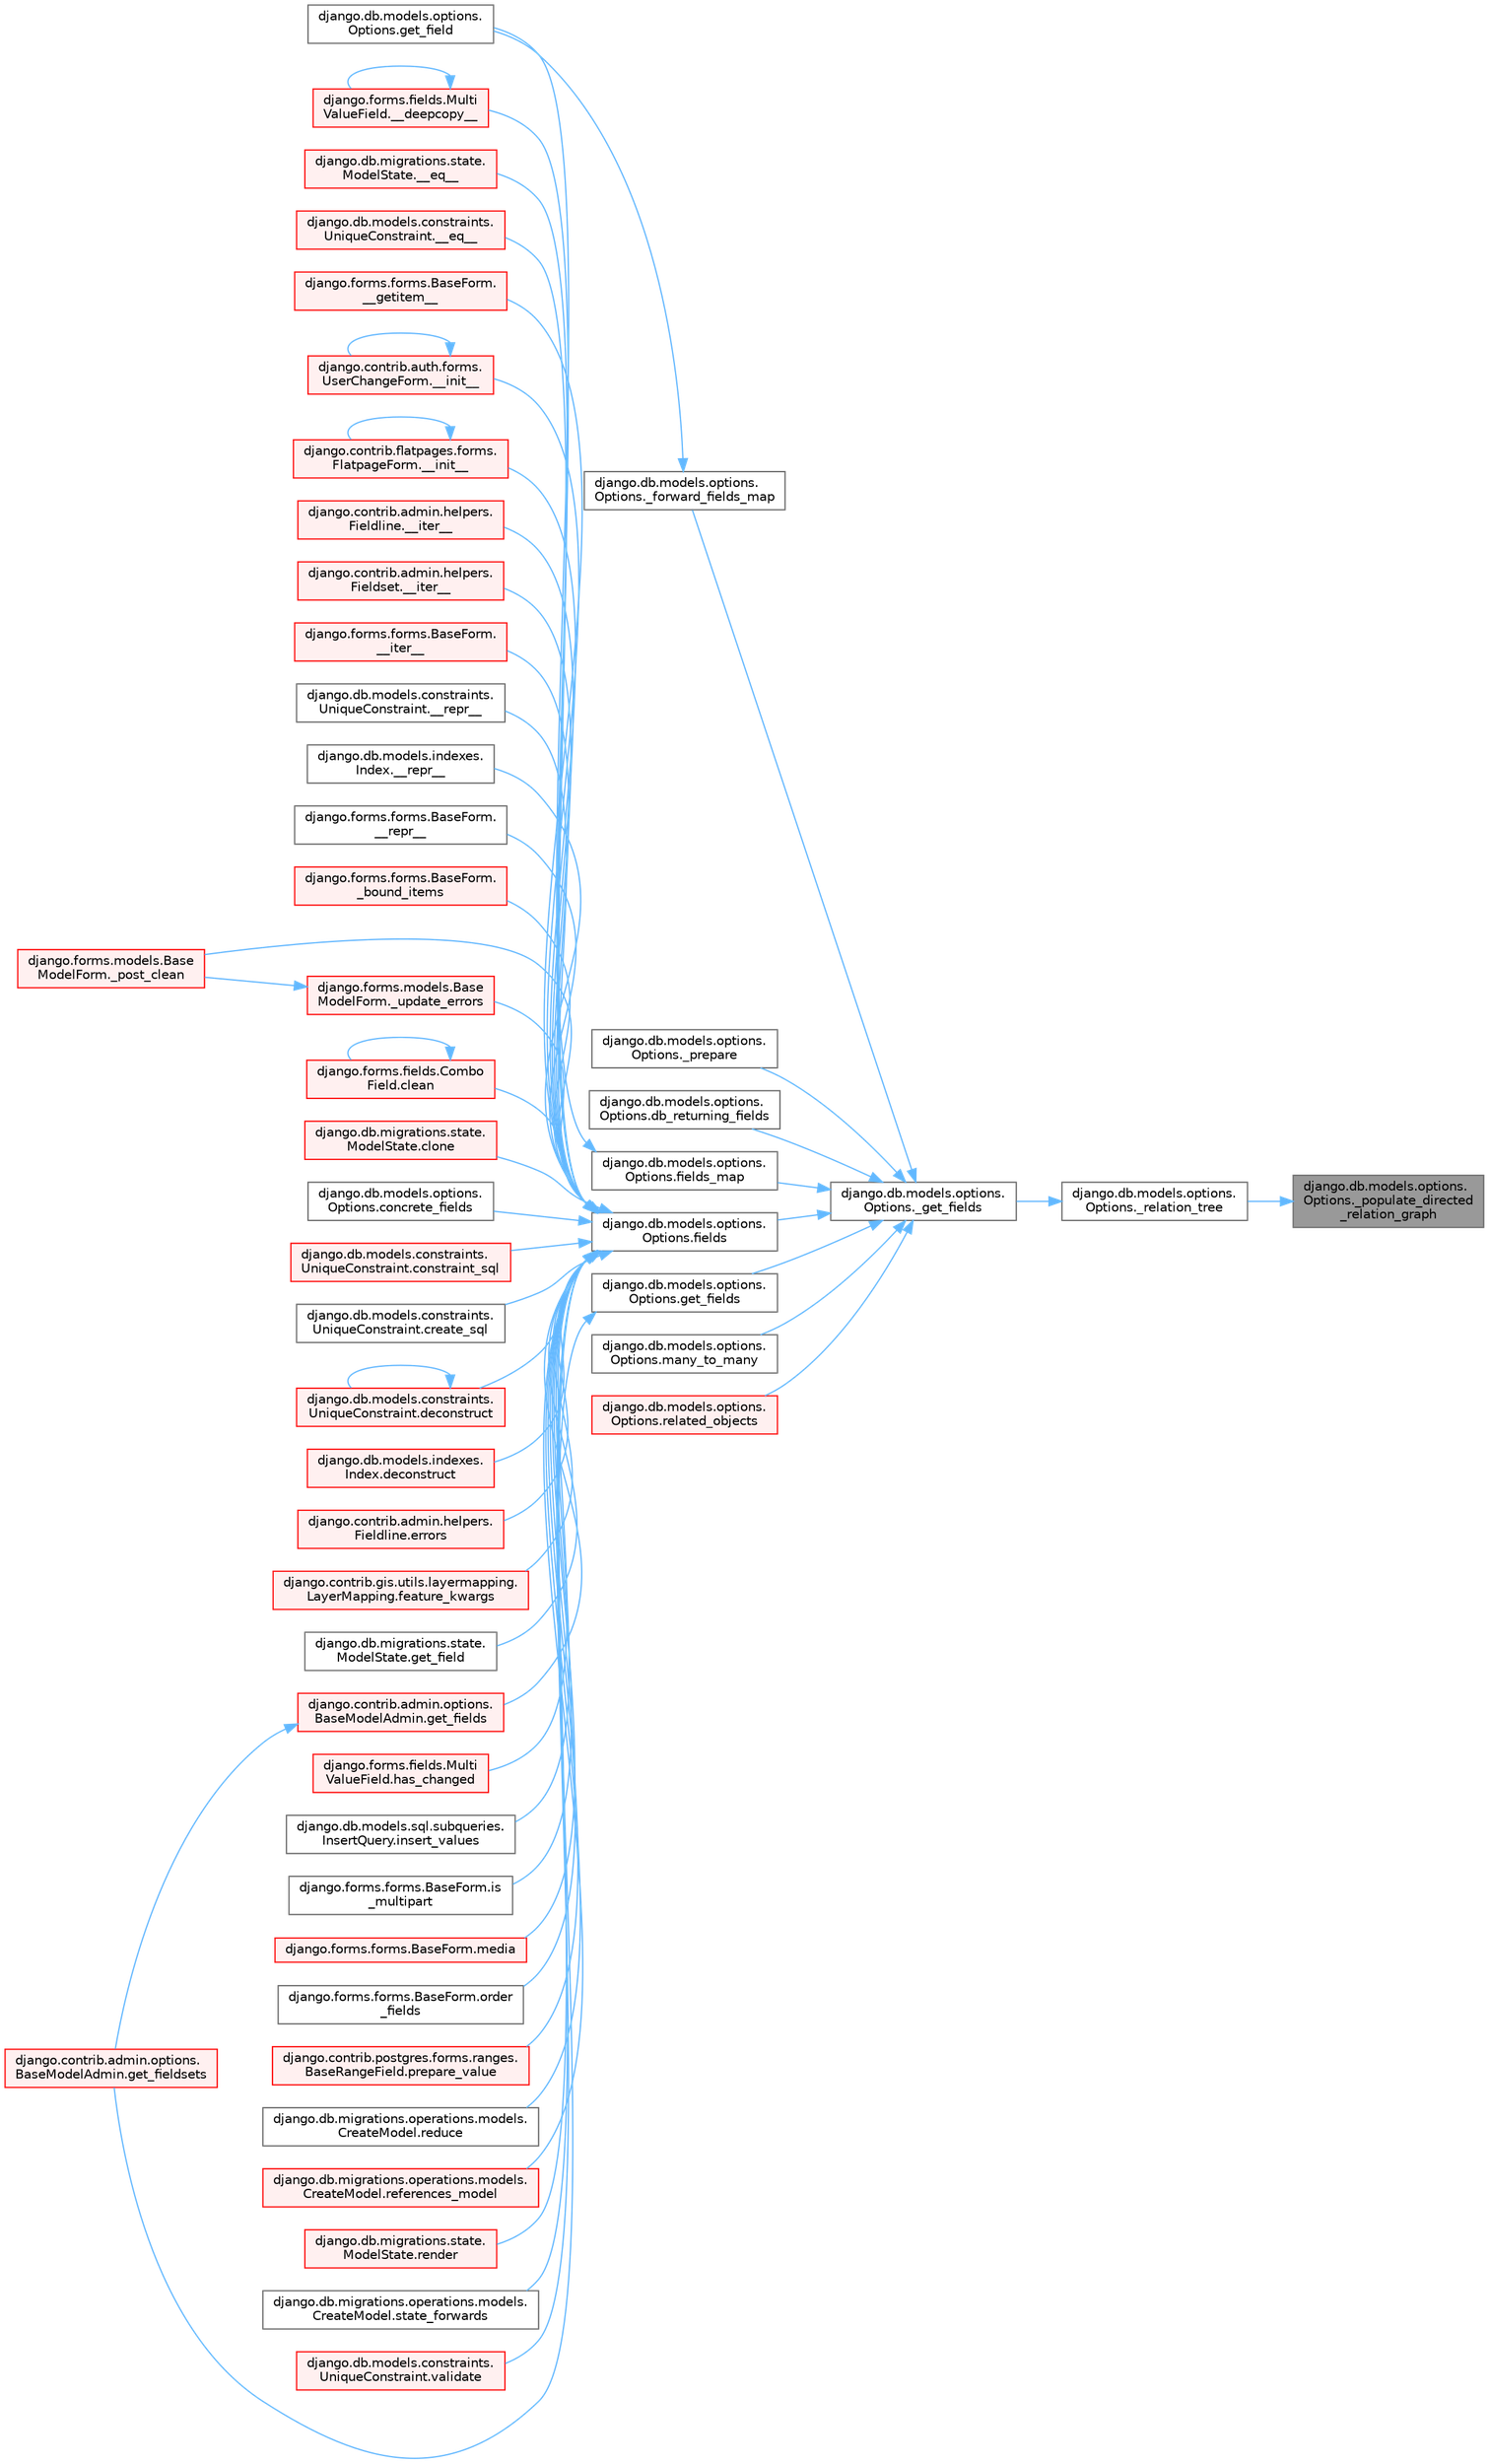 digraph "django.db.models.options.Options._populate_directed_relation_graph"
{
 // LATEX_PDF_SIZE
  bgcolor="transparent";
  edge [fontname=Helvetica,fontsize=10,labelfontname=Helvetica,labelfontsize=10];
  node [fontname=Helvetica,fontsize=10,shape=box,height=0.2,width=0.4];
  rankdir="RL";
  Node1 [id="Node000001",label="django.db.models.options.\lOptions._populate_directed\l_relation_graph",height=0.2,width=0.4,color="gray40", fillcolor="grey60", style="filled", fontcolor="black",tooltip=" "];
  Node1 -> Node2 [id="edge1_Node000001_Node000002",dir="back",color="steelblue1",style="solid",tooltip=" "];
  Node2 [id="Node000002",label="django.db.models.options.\lOptions._relation_tree",height=0.2,width=0.4,color="grey40", fillcolor="white", style="filled",URL="$classdjango_1_1db_1_1models_1_1options_1_1_options.html#a80c7d50b36ae27b75bab08c22aeafb8c",tooltip=" "];
  Node2 -> Node3 [id="edge2_Node000002_Node000003",dir="back",color="steelblue1",style="solid",tooltip=" "];
  Node3 [id="Node000003",label="django.db.models.options.\lOptions._get_fields",height=0.2,width=0.4,color="grey40", fillcolor="white", style="filled",URL="$classdjango_1_1db_1_1models_1_1options_1_1_options.html#adfc7204d4c77a86927ad1988009a3fd5",tooltip=" "];
  Node3 -> Node4 [id="edge3_Node000003_Node000004",dir="back",color="steelblue1",style="solid",tooltip=" "];
  Node4 [id="Node000004",label="django.db.models.options.\lOptions._forward_fields_map",height=0.2,width=0.4,color="grey40", fillcolor="white", style="filled",URL="$classdjango_1_1db_1_1models_1_1options_1_1_options.html#a005b7b1ce7e5f8babf7eb38e89c3af13",tooltip=" "];
  Node4 -> Node5 [id="edge4_Node000004_Node000005",dir="back",color="steelblue1",style="solid",tooltip=" "];
  Node5 [id="Node000005",label="django.db.models.options.\lOptions.get_field",height=0.2,width=0.4,color="grey40", fillcolor="white", style="filled",URL="$classdjango_1_1db_1_1models_1_1options_1_1_options.html#a7b29daacac0075236f1988dfe176b24d",tooltip=" "];
  Node3 -> Node6 [id="edge5_Node000003_Node000006",dir="back",color="steelblue1",style="solid",tooltip=" "];
  Node6 [id="Node000006",label="django.db.models.options.\lOptions._prepare",height=0.2,width=0.4,color="grey40", fillcolor="white", style="filled",URL="$classdjango_1_1db_1_1models_1_1options_1_1_options.html#a79eb6af7a1ca4e7e95eadf8c235af7d3",tooltip=" "];
  Node3 -> Node7 [id="edge6_Node000003_Node000007",dir="back",color="steelblue1",style="solid",tooltip=" "];
  Node7 [id="Node000007",label="django.db.models.options.\lOptions.db_returning_fields",height=0.2,width=0.4,color="grey40", fillcolor="white", style="filled",URL="$classdjango_1_1db_1_1models_1_1options_1_1_options.html#a21e33a37d6f87b0eed6a571e5e956263",tooltip=" "];
  Node3 -> Node8 [id="edge7_Node000003_Node000008",dir="back",color="steelblue1",style="solid",tooltip=" "];
  Node8 [id="Node000008",label="django.db.models.options.\lOptions.fields",height=0.2,width=0.4,color="grey40", fillcolor="white", style="filled",URL="$classdjango_1_1db_1_1models_1_1options_1_1_options.html#a6c7f47f4eb863aca3bf357275f7db3b8",tooltip=" "];
  Node8 -> Node9 [id="edge8_Node000008_Node000009",dir="back",color="steelblue1",style="solid",tooltip=" "];
  Node9 [id="Node000009",label="django.forms.fields.Multi\lValueField.__deepcopy__",height=0.2,width=0.4,color="red", fillcolor="#FFF0F0", style="filled",URL="$classdjango_1_1forms_1_1fields_1_1_multi_value_field.html#a4a0b98d1c7eaf929a4c1406db90c9195",tooltip=" "];
  Node9 -> Node9 [id="edge9_Node000009_Node000009",dir="back",color="steelblue1",style="solid",tooltip=" "];
  Node8 -> Node964 [id="edge10_Node000008_Node000964",dir="back",color="steelblue1",style="solid",tooltip=" "];
  Node964 [id="Node000964",label="django.db.migrations.state.\lModelState.__eq__",height=0.2,width=0.4,color="red", fillcolor="#FFF0F0", style="filled",URL="$classdjango_1_1db_1_1migrations_1_1state_1_1_model_state.html#ae338faa36574cfa53f86dac5ac80176d",tooltip=" "];
  Node8 -> Node452 [id="edge11_Node000008_Node000452",dir="back",color="steelblue1",style="solid",tooltip=" "];
  Node452 [id="Node000452",label="django.db.models.constraints.\lUniqueConstraint.__eq__",height=0.2,width=0.4,color="red", fillcolor="#FFF0F0", style="filled",URL="$classdjango_1_1db_1_1models_1_1constraints_1_1_unique_constraint.html#a1a877e5c6def4673a480b3fd44e3ad19",tooltip=" "];
  Node8 -> Node3187 [id="edge12_Node000008_Node003187",dir="back",color="steelblue1",style="solid",tooltip=" "];
  Node3187 [id="Node003187",label="django.forms.forms.BaseForm.\l__getitem__",height=0.2,width=0.4,color="red", fillcolor="#FFF0F0", style="filled",URL="$classdjango_1_1forms_1_1forms_1_1_base_form.html#a6ab2265215f4521871868c6087918c0a",tooltip=" "];
  Node8 -> Node3188 [id="edge13_Node000008_Node003188",dir="back",color="steelblue1",style="solid",tooltip=" "];
  Node3188 [id="Node003188",label="django.contrib.auth.forms.\lUserChangeForm.__init__",height=0.2,width=0.4,color="red", fillcolor="#FFF0F0", style="filled",URL="$classdjango_1_1contrib_1_1auth_1_1forms_1_1_user_change_form.html#a537242e789c1c51b6fab265912c093e7",tooltip=" "];
  Node3188 -> Node3188 [id="edge14_Node003188_Node003188",dir="back",color="steelblue1",style="solid",tooltip=" "];
  Node8 -> Node3189 [id="edge15_Node000008_Node003189",dir="back",color="steelblue1",style="solid",tooltip=" "];
  Node3189 [id="Node003189",label="django.contrib.flatpages.forms.\lFlatpageForm.__init__",height=0.2,width=0.4,color="red", fillcolor="#FFF0F0", style="filled",URL="$classdjango_1_1contrib_1_1flatpages_1_1forms_1_1_flatpage_form.html#a03940756fd7b38d789056a2e198344cf",tooltip=" "];
  Node3189 -> Node3189 [id="edge16_Node003189_Node003189",dir="back",color="steelblue1",style="solid",tooltip=" "];
  Node8 -> Node3190 [id="edge17_Node000008_Node003190",dir="back",color="steelblue1",style="solid",tooltip=" "];
  Node3190 [id="Node003190",label="django.contrib.admin.helpers.\lFieldline.__iter__",height=0.2,width=0.4,color="red", fillcolor="#FFF0F0", style="filled",URL="$classdjango_1_1contrib_1_1admin_1_1helpers_1_1_fieldline.html#aa5b83ac2979da848a3a5263fb6ee7ffa",tooltip=" "];
  Node8 -> Node3191 [id="edge18_Node000008_Node003191",dir="back",color="steelblue1",style="solid",tooltip=" "];
  Node3191 [id="Node003191",label="django.contrib.admin.helpers.\lFieldset.__iter__",height=0.2,width=0.4,color="red", fillcolor="#FFF0F0", style="filled",URL="$classdjango_1_1contrib_1_1admin_1_1helpers_1_1_fieldset.html#a103e536fa6514e6cbf4d362eaa76c8ac",tooltip=" "];
  Node8 -> Node3192 [id="edge19_Node000008_Node003192",dir="back",color="steelblue1",style="solid",tooltip=" "];
  Node3192 [id="Node003192",label="django.forms.forms.BaseForm.\l__iter__",height=0.2,width=0.4,color="red", fillcolor="#FFF0F0", style="filled",URL="$classdjango_1_1forms_1_1forms_1_1_base_form.html#a81c2551012184641d2f91a476c825967",tooltip=" "];
  Node8 -> Node454 [id="edge20_Node000008_Node000454",dir="back",color="steelblue1",style="solid",tooltip=" "];
  Node454 [id="Node000454",label="django.db.models.constraints.\lUniqueConstraint.__repr__",height=0.2,width=0.4,color="grey40", fillcolor="white", style="filled",URL="$classdjango_1_1db_1_1models_1_1constraints_1_1_unique_constraint.html#a182454ed288d36d2033f34e2442e63b6",tooltip=" "];
  Node8 -> Node455 [id="edge21_Node000008_Node000455",dir="back",color="steelblue1",style="solid",tooltip=" "];
  Node455 [id="Node000455",label="django.db.models.indexes.\lIndex.__repr__",height=0.2,width=0.4,color="grey40", fillcolor="white", style="filled",URL="$classdjango_1_1db_1_1models_1_1indexes_1_1_index.html#a491779817a13ed7b81a3fa01cb34b2c6",tooltip=" "];
  Node8 -> Node3193 [id="edge22_Node000008_Node003193",dir="back",color="steelblue1",style="solid",tooltip=" "];
  Node3193 [id="Node003193",label="django.forms.forms.BaseForm.\l__repr__",height=0.2,width=0.4,color="grey40", fillcolor="white", style="filled",URL="$classdjango_1_1forms_1_1forms_1_1_base_form.html#a1b6f27b24acfb1ff29323228a1d3ae7a",tooltip=" "];
  Node8 -> Node3194 [id="edge23_Node000008_Node003194",dir="back",color="steelblue1",style="solid",tooltip=" "];
  Node3194 [id="Node003194",label="django.forms.forms.BaseForm.\l_bound_items",height=0.2,width=0.4,color="red", fillcolor="#FFF0F0", style="filled",URL="$classdjango_1_1forms_1_1forms_1_1_base_form.html#a688934dfe5db00876f776b92ed8d84d8",tooltip=" "];
  Node8 -> Node127 [id="edge24_Node000008_Node000127",dir="back",color="steelblue1",style="solid",tooltip=" "];
  Node127 [id="Node000127",label="django.forms.models.Base\lModelForm._post_clean",height=0.2,width=0.4,color="red", fillcolor="#FFF0F0", style="filled",URL="$classdjango_1_1forms_1_1models_1_1_base_model_form.html#a83e1c0ea3ba97f3a496d07955d1bf124",tooltip=" "];
  Node8 -> Node3196 [id="edge25_Node000008_Node003196",dir="back",color="steelblue1",style="solid",tooltip=" "];
  Node3196 [id="Node003196",label="django.forms.models.Base\lModelForm._update_errors",height=0.2,width=0.4,color="red", fillcolor="#FFF0F0", style="filled",URL="$classdjango_1_1forms_1_1models_1_1_base_model_form.html#a75de5a1b3fc58d5f16f7f85f2ef82ab0",tooltip=" "];
  Node3196 -> Node127 [id="edge26_Node003196_Node000127",dir="back",color="steelblue1",style="solid",tooltip=" "];
  Node8 -> Node3198 [id="edge27_Node000008_Node003198",dir="back",color="steelblue1",style="solid",tooltip=" "];
  Node3198 [id="Node003198",label="django.forms.fields.Combo\lField.clean",height=0.2,width=0.4,color="red", fillcolor="#FFF0F0", style="filled",URL="$classdjango_1_1forms_1_1fields_1_1_combo_field.html#aaffcccde28ec97a13aa4205495a394f2",tooltip=" "];
  Node3198 -> Node3198 [id="edge28_Node003198_Node003198",dir="back",color="steelblue1",style="solid",tooltip=" "];
  Node8 -> Node1390 [id="edge29_Node000008_Node001390",dir="back",color="steelblue1",style="solid",tooltip=" "];
  Node1390 [id="Node001390",label="django.db.migrations.state.\lModelState.clone",height=0.2,width=0.4,color="red", fillcolor="#FFF0F0", style="filled",URL="$classdjango_1_1db_1_1migrations_1_1state_1_1_model_state.html#a8c95c79710929be2c1fe723bb3f50d43",tooltip=" "];
  Node8 -> Node3199 [id="edge30_Node000008_Node003199",dir="back",color="steelblue1",style="solid",tooltip=" "];
  Node3199 [id="Node003199",label="django.db.models.options.\lOptions.concrete_fields",height=0.2,width=0.4,color="grey40", fillcolor="white", style="filled",URL="$classdjango_1_1db_1_1models_1_1options_1_1_options.html#a1fd2eda6e6d6881e4073f0273d8d1cb4",tooltip=" "];
  Node8 -> Node461 [id="edge31_Node000008_Node000461",dir="back",color="steelblue1",style="solid",tooltip=" "];
  Node461 [id="Node000461",label="django.db.models.constraints.\lUniqueConstraint.constraint_sql",height=0.2,width=0.4,color="red", fillcolor="#FFF0F0", style="filled",URL="$classdjango_1_1db_1_1models_1_1constraints_1_1_unique_constraint.html#ad8e91d3d3fb576b5000de9908877754d",tooltip=" "];
  Node8 -> Node462 [id="edge32_Node000008_Node000462",dir="back",color="steelblue1",style="solid",tooltip=" "];
  Node462 [id="Node000462",label="django.db.models.constraints.\lUniqueConstraint.create_sql",height=0.2,width=0.4,color="grey40", fillcolor="white", style="filled",URL="$classdjango_1_1db_1_1models_1_1constraints_1_1_unique_constraint.html#ad0cc45d12329073fac8ae7b419a34cae",tooltip=" "];
  Node8 -> Node701 [id="edge33_Node000008_Node000701",dir="back",color="steelblue1",style="solid",tooltip=" "];
  Node701 [id="Node000701",label="django.db.models.constraints.\lUniqueConstraint.deconstruct",height=0.2,width=0.4,color="red", fillcolor="#FFF0F0", style="filled",URL="$classdjango_1_1db_1_1models_1_1constraints_1_1_unique_constraint.html#a79dd632a14039b180b2b909fefcfce70",tooltip=" "];
  Node701 -> Node701 [id="edge34_Node000701_Node000701",dir="back",color="steelblue1",style="solid",tooltip=" "];
  Node8 -> Node715 [id="edge35_Node000008_Node000715",dir="back",color="steelblue1",style="solid",tooltip=" "];
  Node715 [id="Node000715",label="django.db.models.indexes.\lIndex.deconstruct",height=0.2,width=0.4,color="red", fillcolor="#FFF0F0", style="filled",URL="$classdjango_1_1db_1_1models_1_1indexes_1_1_index.html#ad28ee8ce2b1da28df32f78ea1c2d9741",tooltip=" "];
  Node8 -> Node3200 [id="edge36_Node000008_Node003200",dir="back",color="steelblue1",style="solid",tooltip=" "];
  Node3200 [id="Node003200",label="django.contrib.admin.helpers.\lFieldline.errors",height=0.2,width=0.4,color="red", fillcolor="#FFF0F0", style="filled",URL="$classdjango_1_1contrib_1_1admin_1_1helpers_1_1_fieldline.html#ac0094313ce4b91212414f914a381499d",tooltip=" "];
  Node8 -> Node709 [id="edge37_Node000008_Node000709",dir="back",color="steelblue1",style="solid",tooltip=" "];
  Node709 [id="Node000709",label="django.contrib.gis.utils.layermapping.\lLayerMapping.feature_kwargs",height=0.2,width=0.4,color="red", fillcolor="#FFF0F0", style="filled",URL="$classdjango_1_1contrib_1_1gis_1_1utils_1_1layermapping_1_1_layer_mapping.html#a2e4aa507355c0e3b3da72dde9a9284b0",tooltip=" "];
  Node8 -> Node1464 [id="edge38_Node000008_Node001464",dir="back",color="steelblue1",style="solid",tooltip=" "];
  Node1464 [id="Node001464",label="django.db.migrations.state.\lModelState.get_field",height=0.2,width=0.4,color="grey40", fillcolor="white", style="filled",URL="$classdjango_1_1db_1_1migrations_1_1state_1_1_model_state.html#af21121f3674d8365918c90e93123a54a",tooltip=" "];
  Node8 -> Node1886 [id="edge39_Node000008_Node001886",dir="back",color="steelblue1",style="solid",tooltip=" "];
  Node1886 [id="Node001886",label="django.contrib.admin.options.\lBaseModelAdmin.get_fields",height=0.2,width=0.4,color="red", fillcolor="#FFF0F0", style="filled",URL="$classdjango_1_1contrib_1_1admin_1_1options_1_1_base_model_admin.html#afaa9b382fea65a4ff01bd97c33fe0c2c",tooltip=" "];
  Node1886 -> Node1887 [id="edge40_Node001886_Node001887",dir="back",color="steelblue1",style="solid",tooltip=" "];
  Node1887 [id="Node001887",label="django.contrib.admin.options.\lBaseModelAdmin.get_fieldsets",height=0.2,width=0.4,color="red", fillcolor="#FFF0F0", style="filled",URL="$classdjango_1_1contrib_1_1admin_1_1options_1_1_base_model_admin.html#ad7e239e34ac459bcbe73cc0ef014249e",tooltip=" "];
  Node8 -> Node3077 [id="edge41_Node000008_Node003077",dir="back",color="steelblue1",style="solid",tooltip=" "];
  Node3077 [id="Node003077",label="django.forms.fields.Multi\lValueField.has_changed",height=0.2,width=0.4,color="red", fillcolor="#FFF0F0", style="filled",URL="$classdjango_1_1forms_1_1fields_1_1_multi_value_field.html#a76f87a9e746141a6981960d99e04e6b3",tooltip=" "];
  Node8 -> Node3201 [id="edge42_Node000008_Node003201",dir="back",color="steelblue1",style="solid",tooltip=" "];
  Node3201 [id="Node003201",label="django.db.models.sql.subqueries.\lInsertQuery.insert_values",height=0.2,width=0.4,color="grey40", fillcolor="white", style="filled",URL="$classdjango_1_1db_1_1models_1_1sql_1_1subqueries_1_1_insert_query.html#ac11bbd0acedb83a5cd9812c2e05489ba",tooltip=" "];
  Node8 -> Node3202 [id="edge43_Node000008_Node003202",dir="back",color="steelblue1",style="solid",tooltip=" "];
  Node3202 [id="Node003202",label="django.forms.forms.BaseForm.is\l_multipart",height=0.2,width=0.4,color="grey40", fillcolor="white", style="filled",URL="$classdjango_1_1forms_1_1forms_1_1_base_form.html#aa2e60c80f27b8df9d98aaef1c4ad4ad3",tooltip=" "];
  Node8 -> Node3203 [id="edge44_Node000008_Node003203",dir="back",color="steelblue1",style="solid",tooltip=" "];
  Node3203 [id="Node003203",label="django.forms.forms.BaseForm.media",height=0.2,width=0.4,color="red", fillcolor="#FFF0F0", style="filled",URL="$classdjango_1_1forms_1_1forms_1_1_base_form.html#a727fc1f6bb2f5b56c9ca4b9a7c809753",tooltip=" "];
  Node8 -> Node3204 [id="edge45_Node000008_Node003204",dir="back",color="steelblue1",style="solid",tooltip=" "];
  Node3204 [id="Node003204",label="django.forms.forms.BaseForm.order\l_fields",height=0.2,width=0.4,color="grey40", fillcolor="white", style="filled",URL="$classdjango_1_1forms_1_1forms_1_1_base_form.html#a594951d42049f003abb79ffa48c9e1c1",tooltip=" "];
  Node8 -> Node3205 [id="edge46_Node000008_Node003205",dir="back",color="steelblue1",style="solid",tooltip=" "];
  Node3205 [id="Node003205",label="django.contrib.postgres.forms.ranges.\lBaseRangeField.prepare_value",height=0.2,width=0.4,color="red", fillcolor="#FFF0F0", style="filled",URL="$classdjango_1_1contrib_1_1postgres_1_1forms_1_1ranges_1_1_base_range_field.html#a75c1d2b90673f73a6b8128569ef284a0",tooltip=" "];
  Node8 -> Node1484 [id="edge47_Node000008_Node001484",dir="back",color="steelblue1",style="solid",tooltip=" "];
  Node1484 [id="Node001484",label="django.db.migrations.operations.models.\lCreateModel.reduce",height=0.2,width=0.4,color="grey40", fillcolor="white", style="filled",URL="$classdjango_1_1db_1_1migrations_1_1operations_1_1models_1_1_create_model.html#ac51ea915099a1341c10910f46b685309",tooltip=" "];
  Node8 -> Node2083 [id="edge48_Node000008_Node002083",dir="back",color="steelblue1",style="solid",tooltip=" "];
  Node2083 [id="Node002083",label="django.db.migrations.operations.models.\lCreateModel.references_model",height=0.2,width=0.4,color="red", fillcolor="#FFF0F0", style="filled",URL="$classdjango_1_1db_1_1migrations_1_1operations_1_1models_1_1_create_model.html#ab5bfedbb6b71da3462502ab109401bd0",tooltip=" "];
  Node8 -> Node1485 [id="edge49_Node000008_Node001485",dir="back",color="steelblue1",style="solid",tooltip=" "];
  Node1485 [id="Node001485",label="django.db.migrations.state.\lModelState.render",height=0.2,width=0.4,color="red", fillcolor="#FFF0F0", style="filled",URL="$classdjango_1_1db_1_1migrations_1_1state_1_1_model_state.html#abcfccbe8ebf6564386ec6908b6bc3178",tooltip=" "];
  Node8 -> Node1488 [id="edge50_Node000008_Node001488",dir="back",color="steelblue1",style="solid",tooltip=" "];
  Node1488 [id="Node001488",label="django.db.migrations.operations.models.\lCreateModel.state_forwards",height=0.2,width=0.4,color="grey40", fillcolor="white", style="filled",URL="$classdjango_1_1db_1_1migrations_1_1operations_1_1models_1_1_create_model.html#a3d014a7e28652503662755e558b66ba9",tooltip=" "];
  Node8 -> Node1866 [id="edge51_Node000008_Node001866",dir="back",color="steelblue1",style="solid",tooltip=" "];
  Node1866 [id="Node001866",label="django.db.models.constraints.\lUniqueConstraint.validate",height=0.2,width=0.4,color="red", fillcolor="#FFF0F0", style="filled",URL="$classdjango_1_1db_1_1models_1_1constraints_1_1_unique_constraint.html#a7a56603716be4edc47968b95e544f6ce",tooltip=" "];
  Node3 -> Node3206 [id="edge52_Node000003_Node003206",dir="back",color="steelblue1",style="solid",tooltip=" "];
  Node3206 [id="Node003206",label="django.db.models.options.\lOptions.fields_map",height=0.2,width=0.4,color="grey40", fillcolor="white", style="filled",URL="$classdjango_1_1db_1_1models_1_1options_1_1_options.html#a91a368ad3cb7ce85c2fa255033fd1ed0",tooltip=" "];
  Node3206 -> Node5 [id="edge53_Node003206_Node000005",dir="back",color="steelblue1",style="solid",tooltip=" "];
  Node3 -> Node3207 [id="edge54_Node000003_Node003207",dir="back",color="steelblue1",style="solid",tooltip=" "];
  Node3207 [id="Node003207",label="django.db.models.options.\lOptions.get_fields",height=0.2,width=0.4,color="grey40", fillcolor="white", style="filled",URL="$classdjango_1_1db_1_1models_1_1options_1_1_options.html#a2de579a9e9c1d42ebaef836dfeb06558",tooltip=" "];
  Node3207 -> Node1887 [id="edge55_Node003207_Node001887",dir="back",color="steelblue1",style="solid",tooltip=" "];
  Node3 -> Node3208 [id="edge56_Node000003_Node003208",dir="back",color="steelblue1",style="solid",tooltip=" "];
  Node3208 [id="Node003208",label="django.db.models.options.\lOptions.many_to_many",height=0.2,width=0.4,color="grey40", fillcolor="white", style="filled",URL="$classdjango_1_1db_1_1models_1_1options_1_1_options.html#af11cc6b9374868e6b760cf4e950b02bf",tooltip=" "];
  Node3 -> Node3209 [id="edge57_Node000003_Node003209",dir="back",color="steelblue1",style="solid",tooltip=" "];
  Node3209 [id="Node003209",label="django.db.models.options.\lOptions.related_objects",height=0.2,width=0.4,color="red", fillcolor="#FFF0F0", style="filled",URL="$classdjango_1_1db_1_1models_1_1options_1_1_options.html#af149006036234248a5eabd7945756b40",tooltip=" "];
}
